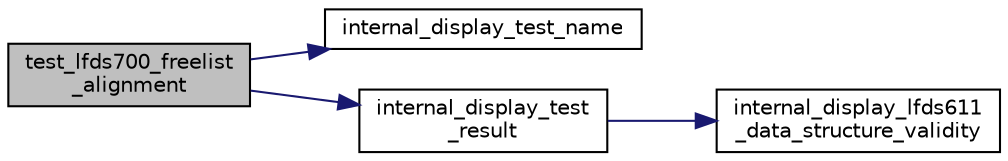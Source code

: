 digraph "test_lfds700_freelist_alignment"
{
 // LATEX_PDF_SIZE
  edge [fontname="Helvetica",fontsize="10",labelfontname="Helvetica",labelfontsize="10"];
  node [fontname="Helvetica",fontsize="10",shape=record];
  rankdir="LR";
  Node1 [label="test_lfds700_freelist\l_alignment",height=0.2,width=0.4,color="black", fillcolor="grey75", style="filled", fontcolor="black",tooltip=" "];
  Node1 -> Node2 [color="midnightblue",fontsize="10",style="solid",fontname="Helvetica"];
  Node2 [label="internal_display_test_name",height=0.2,width=0.4,color="black", fillcolor="white", style="filled",URL="$liblfds6_81_81_2test_2src_2internal_8h.html#aefa00ae6482f53425ee23fe999fafd46",tooltip=" "];
  Node1 -> Node3 [color="midnightblue",fontsize="10",style="solid",fontname="Helvetica"];
  Node3 [label="internal_display_test\l_result",height=0.2,width=0.4,color="black", fillcolor="white", style="filled",URL="$liblfds6_81_81_2test_2src_2internal_8h.html#a1e833dcf2d641718dfc67d2a0b238090",tooltip=" "];
  Node3 -> Node4 [color="midnightblue",fontsize="10",style="solid",fontname="Helvetica"];
  Node4 [label="internal_display_lfds611\l_data_structure_validity",height=0.2,width=0.4,color="black", fillcolor="white", style="filled",URL="$liblfds6_81_81_2test_2src_2misc_8c.html#a0cfaa083cc9e65a1ebba5e36447f866e",tooltip=" "];
}
